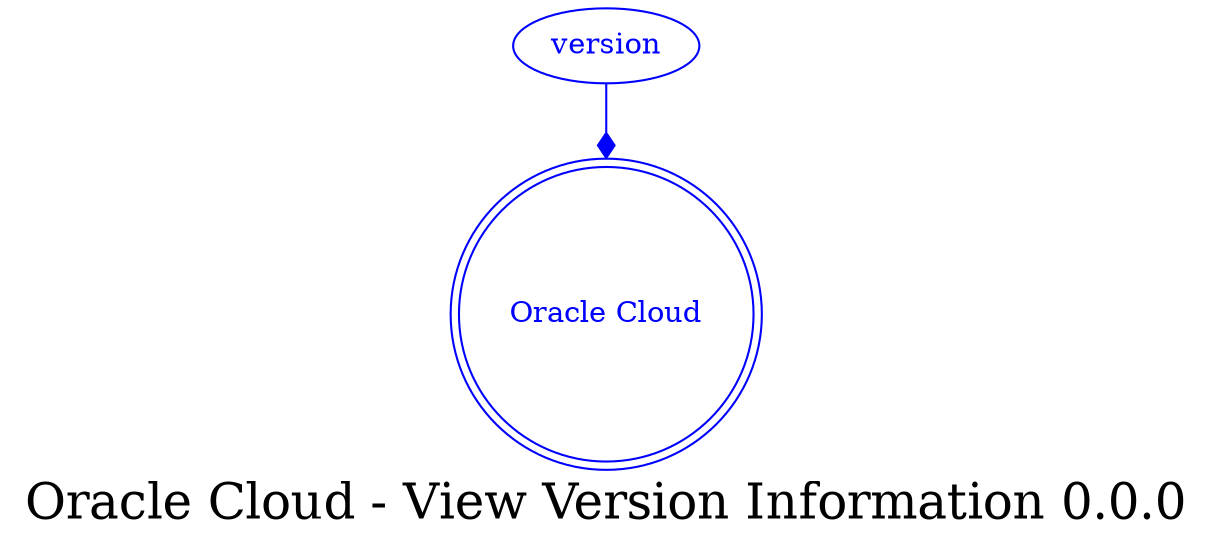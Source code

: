 digraph LexiconGraph {
graph[label="Oracle Cloud - View Version Information 0.0.0", fontsize=24]
splines=true
"Oracle Cloud" [color=blue, fontcolor=blue, shape=doublecircle]
"version" -> "Oracle Cloud" [color=blue, fontcolor=blue, arrowhead=diamond, arrowtail=none]
"version" [color=blue, fontcolor=blue, shape=ellipse]
}
